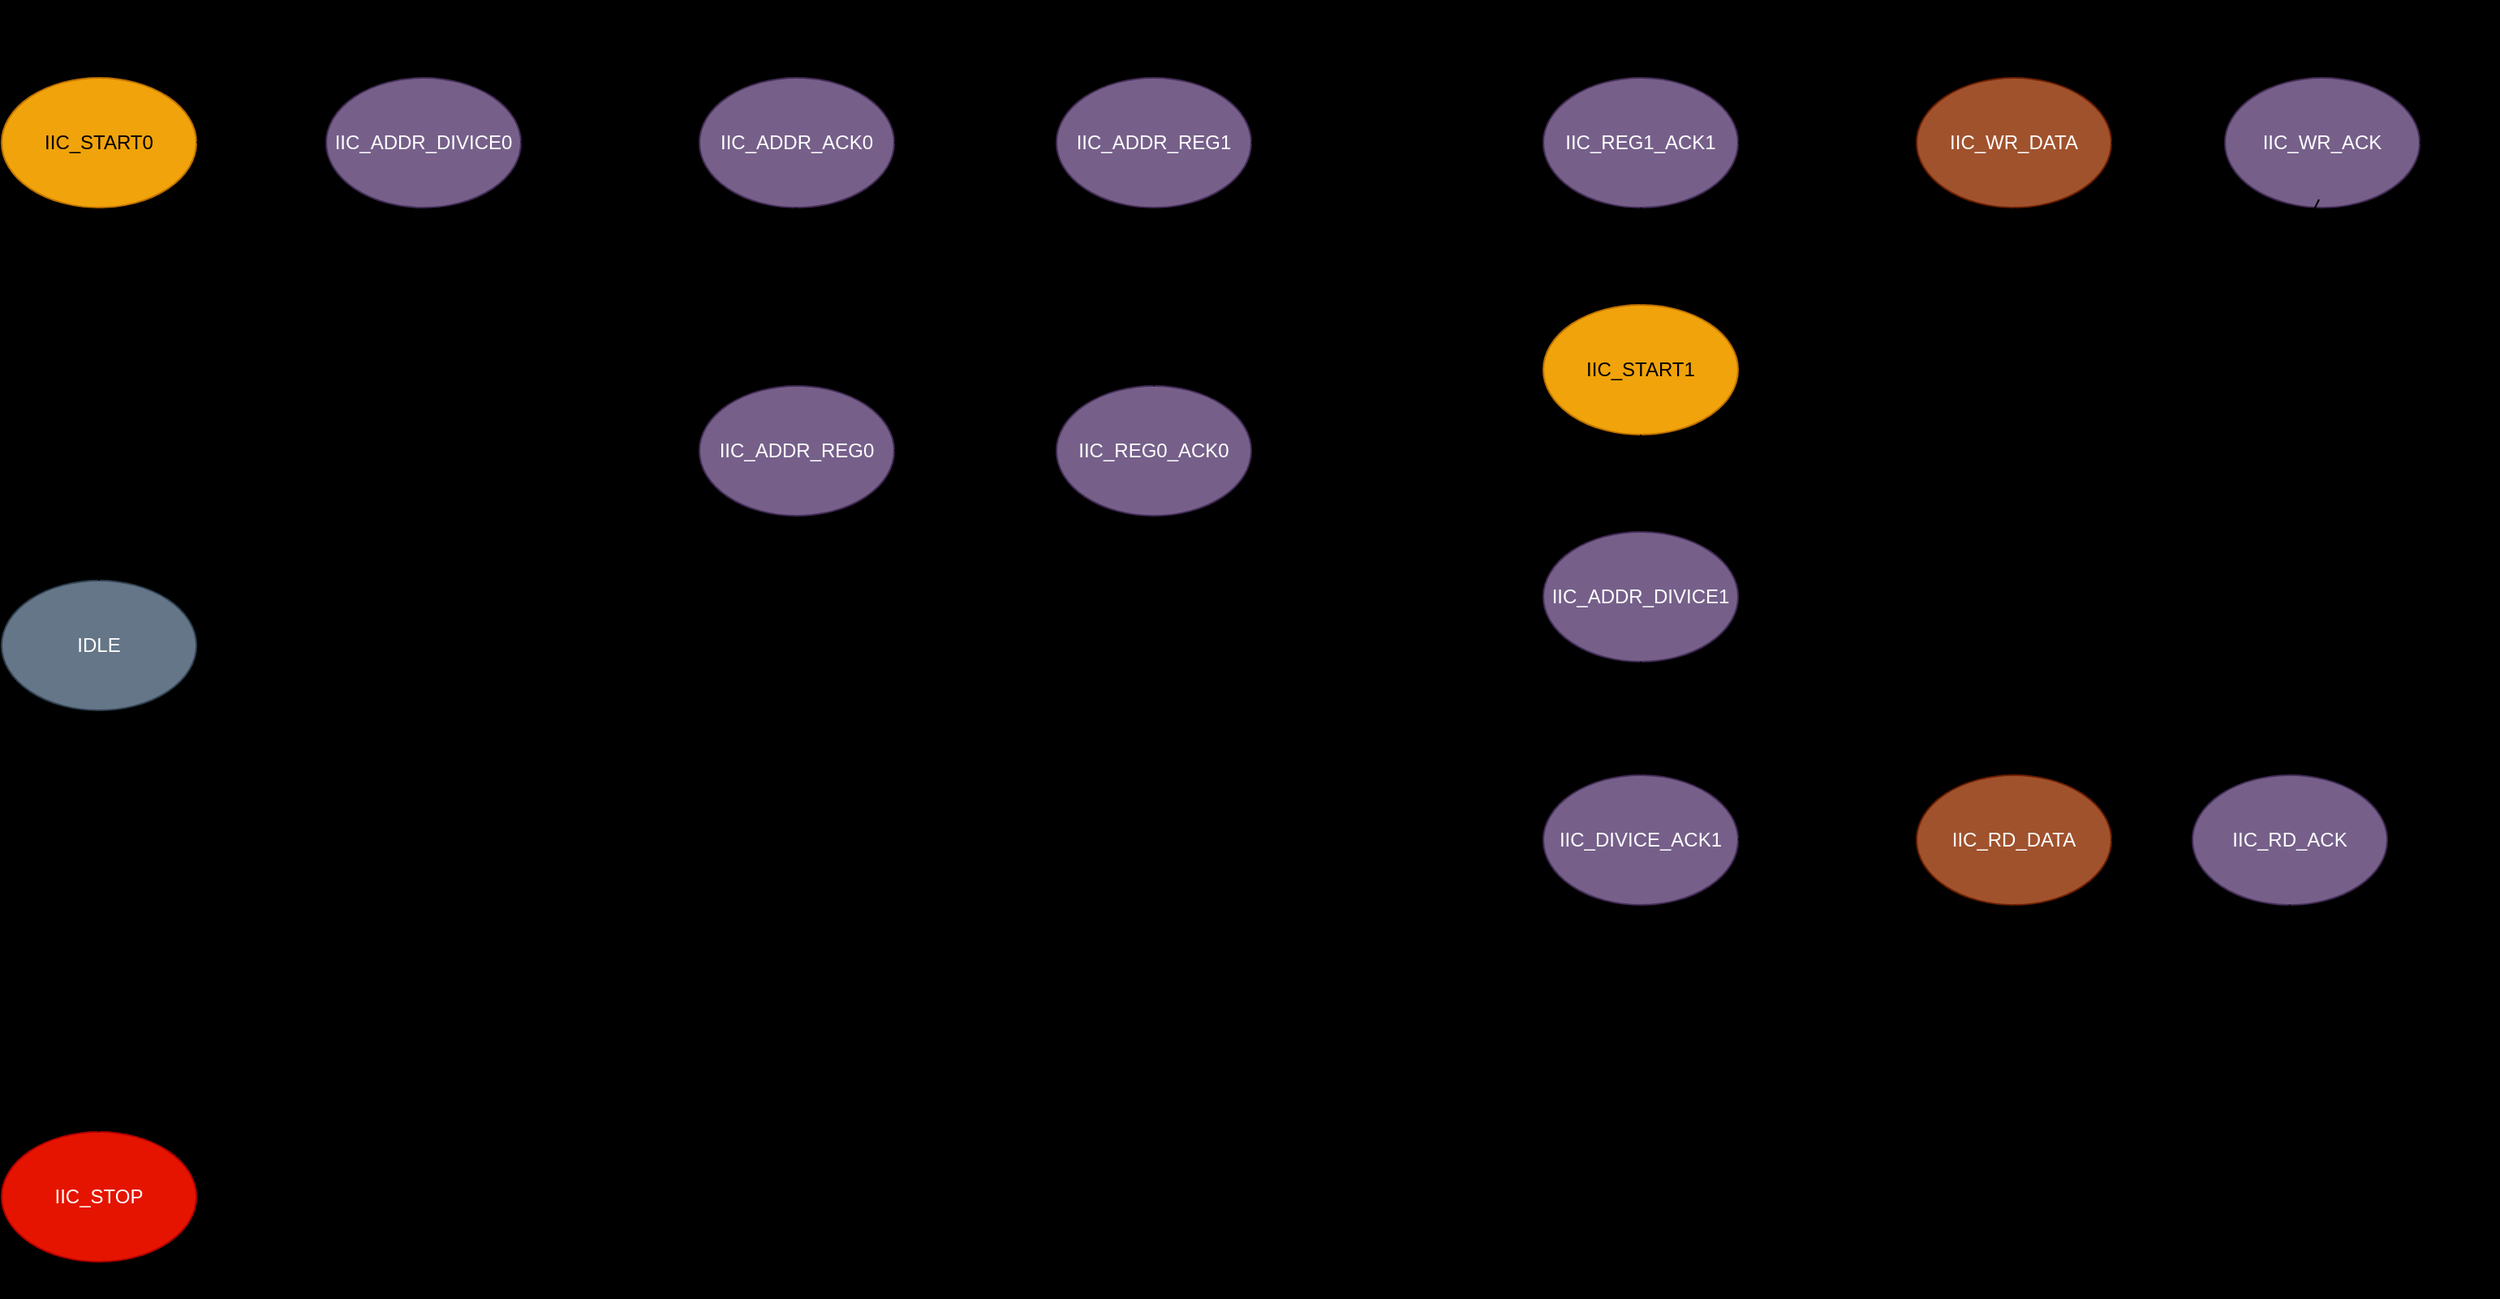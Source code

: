 <mxfile>
    <diagram id="x-2CcexpQqPS9A-1McZg" name="第 1 页">
        <mxGraphModel dx="1047" dy="732" grid="0" gridSize="10" guides="1" tooltips="1" connect="1" arrows="1" fold="1" page="1" pageScale="1" pageWidth="1654" pageHeight="1169" background="#000000" math="0" shadow="0">
            <root>
                <mxCell id="0"/>
                <mxCell id="1" parent="0"/>
                <mxCell id="2" value="IDLE" style="ellipse;whiteSpace=wrap;html=1;fillColor=#647687;fontColor=#ffffff;strokeColor=#314354;" parent="1" vertex="1">
                    <mxGeometry x="30" y="430" width="120" height="80" as="geometry"/>
                </mxCell>
                <mxCell id="3" value="IIC_START0" style="ellipse;whiteSpace=wrap;html=1;fillColor=#f0a30a;fontColor=#000000;strokeColor=#BD7000;" parent="1" vertex="1">
                    <mxGeometry x="30" y="120" width="120" height="80" as="geometry"/>
                </mxCell>
                <mxCell id="4" value="IIC_ADDR_DIVICE0" style="ellipse;whiteSpace=wrap;html=1;fillColor=#76608a;fontColor=#ffffff;strokeColor=#432D57;" parent="1" vertex="1">
                    <mxGeometry x="230" y="120" width="120" height="80" as="geometry"/>
                </mxCell>
                <mxCell id="5" value="IIC_ADDR_ACK0" style="ellipse;whiteSpace=wrap;html=1;fillColor=#76608a;fontColor=#ffffff;strokeColor=#432D57;" parent="1" vertex="1">
                    <mxGeometry x="460" y="120" width="120" height="80" as="geometry"/>
                </mxCell>
                <mxCell id="6" value="IIC_ADDR_REG0" style="ellipse;whiteSpace=wrap;html=1;fillColor=#76608a;fontColor=#ffffff;strokeColor=#432D57;" parent="1" vertex="1">
                    <mxGeometry x="460" y="310" width="120" height="80" as="geometry"/>
                </mxCell>
                <mxCell id="7" value="IIC_REG0_ACK0" style="ellipse;whiteSpace=wrap;html=1;fillColor=#76608a;fontColor=#ffffff;strokeColor=#432D57;" parent="1" vertex="1">
                    <mxGeometry x="680" y="310" width="120" height="80" as="geometry"/>
                </mxCell>
                <mxCell id="8" value="IIC_ADDR_REG1" style="ellipse;whiteSpace=wrap;html=1;fillColor=#76608a;fontColor=#ffffff;strokeColor=#432D57;" parent="1" vertex="1">
                    <mxGeometry x="680" y="120" width="120" height="80" as="geometry"/>
                </mxCell>
                <mxCell id="9" value="IIC_REG1_ACK1" style="ellipse;whiteSpace=wrap;html=1;fillColor=#76608a;fontColor=#ffffff;strokeColor=#432D57;" parent="1" vertex="1">
                    <mxGeometry x="980" y="120" width="120" height="80" as="geometry"/>
                </mxCell>
                <mxCell id="10" value="IIC_START1" style="ellipse;whiteSpace=wrap;html=1;fillColor=#f0a30a;fontColor=#000000;strokeColor=#BD7000;" parent="1" vertex="1">
                    <mxGeometry x="980" y="260" width="120" height="80" as="geometry"/>
                </mxCell>
                <mxCell id="11" value="IIC_WR_DATA" style="ellipse;whiteSpace=wrap;html=1;fillColor=#a0522d;strokeColor=#6D1F00;fontColor=#ffffff;" parent="1" vertex="1">
                    <mxGeometry x="1210" y="120" width="120" height="80" as="geometry"/>
                </mxCell>
                <mxCell id="12" value="IIC_WR_ACK" style="ellipse;whiteSpace=wrap;html=1;fillColor=#76608a;fontColor=#ffffff;strokeColor=#432D57;" parent="1" vertex="1">
                    <mxGeometry x="1400" y="120" width="120" height="80" as="geometry"/>
                </mxCell>
                <mxCell id="13" value="IIC_ADDR_DIVICE1" style="ellipse;whiteSpace=wrap;html=1;fillColor=#76608a;fontColor=#ffffff;strokeColor=#432D57;" parent="1" vertex="1">
                    <mxGeometry x="980" y="400" width="120" height="80" as="geometry"/>
                </mxCell>
                <mxCell id="14" value="IIC_DIVICE_ACK1" style="ellipse;whiteSpace=wrap;html=1;fillColor=#76608a;fontColor=#ffffff;strokeColor=#432D57;" parent="1" vertex="1">
                    <mxGeometry x="980" y="550" width="120" height="80" as="geometry"/>
                </mxCell>
                <mxCell id="15" value="IIC_RD_DATA" style="ellipse;whiteSpace=wrap;html=1;fillColor=#a0522d;strokeColor=#6D1F00;fontColor=#ffffff;" parent="1" vertex="1">
                    <mxGeometry x="1210" y="550" width="120" height="80" as="geometry"/>
                </mxCell>
                <mxCell id="16" value="IIC_RD_ACK" style="ellipse;whiteSpace=wrap;html=1;fillColor=#76608a;fontColor=#ffffff;strokeColor=#432D57;" parent="1" vertex="1">
                    <mxGeometry x="1380" y="550" width="120" height="80" as="geometry"/>
                </mxCell>
                <mxCell id="17" value="IIC_STOP" style="ellipse;whiteSpace=wrap;html=1;fillColor=#e51400;fontColor=#ffffff;strokeColor=#B20000;" parent="1" vertex="1">
                    <mxGeometry x="30" y="770" width="120" height="80" as="geometry"/>
                </mxCell>
                <mxCell id="20" value="" style="endArrow=classic;html=1;entryX=0;entryY=0.5;entryDx=0;entryDy=0;" parent="1" target="4" edge="1">
                    <mxGeometry width="50" height="50" relative="1" as="geometry">
                        <mxPoint x="150" y="159.71" as="sourcePoint"/>
                        <mxPoint x="210" y="159.71" as="targetPoint"/>
                        <Array as="points">
                            <mxPoint x="180" y="159.71"/>
                            <mxPoint x="190" y="159.71"/>
                        </Array>
                    </mxGeometry>
                </mxCell>
                <mxCell id="21" value="" style="endArrow=classic;html=1;entryX=0;entryY=0.5;entryDx=0;entryDy=0;" parent="1" target="5" edge="1">
                    <mxGeometry width="50" height="50" relative="1" as="geometry">
                        <mxPoint x="350" y="159.64" as="sourcePoint"/>
                        <mxPoint x="410" y="159.64" as="targetPoint"/>
                        <Array as="points">
                            <mxPoint x="380" y="159.64"/>
                            <mxPoint x="390" y="159.64"/>
                        </Array>
                    </mxGeometry>
                </mxCell>
                <mxCell id="22" value="" style="endArrow=classic;html=1;" parent="1" target="6" edge="1">
                    <mxGeometry width="50" height="50" relative="1" as="geometry">
                        <mxPoint x="519.71" y="200" as="sourcePoint"/>
                        <mxPoint x="519.71" y="260.36" as="targetPoint"/>
                        <Array as="points">
                            <mxPoint x="519.71" y="230.36"/>
                        </Array>
                    </mxGeometry>
                </mxCell>
                <mxCell id="23" value="" style="endArrow=classic;html=1;entryX=0;entryY=0.5;entryDx=0;entryDy=0;" parent="1" target="7" edge="1">
                    <mxGeometry width="50" height="50" relative="1" as="geometry">
                        <mxPoint x="580" y="349.79" as="sourcePoint"/>
                        <mxPoint x="660" y="350" as="targetPoint"/>
                        <Array as="points">
                            <mxPoint x="610" y="349.79"/>
                            <mxPoint x="620" y="349.79"/>
                        </Array>
                    </mxGeometry>
                </mxCell>
                <mxCell id="24" value="" style="endArrow=classic;html=1;entryX=0.5;entryY=1;entryDx=0;entryDy=0;exitX=0.5;exitY=0;exitDx=0;exitDy=0;" parent="1" source="7" target="8" edge="1">
                    <mxGeometry width="50" height="50" relative="1" as="geometry">
                        <mxPoint x="670" y="270" as="sourcePoint"/>
                        <mxPoint x="720" y="220" as="targetPoint"/>
                    </mxGeometry>
                </mxCell>
                <mxCell id="25" value="" style="endArrow=classic;html=1;exitX=1;exitY=0.5;exitDx=0;exitDy=0;entryX=0;entryY=0.5;entryDx=0;entryDy=0;" parent="1" source="5" target="8" edge="1">
                    <mxGeometry width="50" height="50" relative="1" as="geometry">
                        <mxPoint x="610" y="240" as="sourcePoint"/>
                        <mxPoint x="660" y="190" as="targetPoint"/>
                    </mxGeometry>
                </mxCell>
                <mxCell id="26" value="" style="endArrow=classic;html=1;exitX=1;exitY=0.5;exitDx=0;exitDy=0;entryX=0;entryY=0.5;entryDx=0;entryDy=0;" parent="1" source="8" target="9" edge="1">
                    <mxGeometry width="50" height="50" relative="1" as="geometry">
                        <mxPoint x="810" y="250" as="sourcePoint"/>
                        <mxPoint x="860" y="200" as="targetPoint"/>
                    </mxGeometry>
                </mxCell>
                <mxCell id="27" value="" style="endArrow=classic;html=1;exitX=0.5;exitY=1;exitDx=0;exitDy=0;entryX=0.5;entryY=0;entryDx=0;entryDy=0;" parent="1" source="9" target="10" edge="1">
                    <mxGeometry width="50" height="50" relative="1" as="geometry">
                        <mxPoint x="910" y="280" as="sourcePoint"/>
                        <mxPoint x="960" y="230" as="targetPoint"/>
                    </mxGeometry>
                </mxCell>
                <mxCell id="28" value="" style="endArrow=classic;html=1;exitX=0.5;exitY=1;exitDx=0;exitDy=0;entryX=0.5;entryY=0;entryDx=0;entryDy=0;" parent="1" source="10" target="13" edge="1">
                    <mxGeometry width="50" height="50" relative="1" as="geometry">
                        <mxPoint x="900" y="360" as="sourcePoint"/>
                        <mxPoint x="950" y="310" as="targetPoint"/>
                    </mxGeometry>
                </mxCell>
                <mxCell id="29" value="" style="endArrow=classic;html=1;exitX=1;exitY=0.5;exitDx=0;exitDy=0;" parent="1" source="9" target="11" edge="1">
                    <mxGeometry width="50" height="50" relative="1" as="geometry">
                        <mxPoint x="1200" y="300" as="sourcePoint"/>
                        <mxPoint x="1250" y="250" as="targetPoint"/>
                    </mxGeometry>
                </mxCell>
                <mxCell id="30" value="" style="endArrow=classic;html=1;exitX=1;exitY=0.5;exitDx=0;exitDy=0;entryX=0;entryY=0.5;entryDx=0;entryDy=0;" parent="1" source="11" target="12" edge="1">
                    <mxGeometry width="50" height="50" relative="1" as="geometry">
                        <mxPoint x="1250" y="330" as="sourcePoint"/>
                        <mxPoint x="1300" y="280" as="targetPoint"/>
                    </mxGeometry>
                </mxCell>
                <mxCell id="31" value="" style="endArrow=classic;html=1;exitX=0.5;exitY=1;exitDx=0;exitDy=0;" parent="1" source="13" edge="1">
                    <mxGeometry width="50" height="50" relative="1" as="geometry">
                        <mxPoint x="850" y="560" as="sourcePoint"/>
                        <mxPoint x="1040" y="550" as="targetPoint"/>
                    </mxGeometry>
                </mxCell>
                <mxCell id="32" value="" style="endArrow=classic;html=1;entryX=0;entryY=0.5;entryDx=0;entryDy=0;" parent="1" target="15" edge="1">
                    <mxGeometry width="50" height="50" relative="1" as="geometry">
                        <mxPoint x="1100" y="589.76" as="sourcePoint"/>
                        <mxPoint x="1160" y="589.76" as="targetPoint"/>
                    </mxGeometry>
                </mxCell>
                <mxCell id="33" value="" style="endArrow=classic;html=1;exitX=1;exitY=0.5;exitDx=0;exitDy=0;" parent="1" source="15" edge="1">
                    <mxGeometry width="50" height="50" relative="1" as="geometry">
                        <mxPoint x="660" y="440" as="sourcePoint"/>
                        <mxPoint x="1380" y="590" as="targetPoint"/>
                    </mxGeometry>
                </mxCell>
                <mxCell id="36" value="" style="endArrow=classic;html=1;entryX=0.5;entryY=1;entryDx=0;entryDy=0;" parent="1" target="3" edge="1">
                    <mxGeometry width="50" height="50" relative="1" as="geometry">
                        <mxPoint x="90" y="430" as="sourcePoint"/>
                        <mxPoint x="80" y="290" as="targetPoint"/>
                    </mxGeometry>
                </mxCell>
                <mxCell id="37" value="" style="endArrow=classic;html=1;exitX=0.5;exitY=0;exitDx=0;exitDy=0;entryX=0.5;entryY=1;entryDx=0;entryDy=0;" parent="1" source="17" target="2" edge="1">
                    <mxGeometry width="50" height="50" relative="1" as="geometry">
                        <mxPoint x="190" y="760" as="sourcePoint"/>
                        <mxPoint x="250" y="530" as="targetPoint"/>
                    </mxGeometry>
                </mxCell>
                <mxCell id="38" value="" style="endArrow=classic;html=1;exitX=0.5;exitY=1;exitDx=0;exitDy=0;" parent="1" source="16" edge="1">
                    <mxGeometry width="50" height="50" relative="1" as="geometry">
                        <mxPoint x="1080" y="750" as="sourcePoint"/>
                        <mxPoint x="150" y="800" as="targetPoint"/>
                        <Array as="points">
                            <mxPoint x="1440" y="800"/>
                        </Array>
                    </mxGeometry>
                </mxCell>
                <mxCell id="39" value="" style="endArrow=classic;html=1;exitX=1;exitY=0.5;exitDx=0;exitDy=0;" parent="1" source="12" edge="1">
                    <mxGeometry width="50" height="50" relative="1" as="geometry">
                        <mxPoint x="1260" y="910" as="sourcePoint"/>
                        <mxPoint x="150" y="820" as="targetPoint"/>
                        <Array as="points">
                            <mxPoint x="1560" y="160"/>
                            <mxPoint x="1560" y="480"/>
                            <mxPoint x="1560" y="820"/>
                            <mxPoint x="180" y="820"/>
                        </Array>
                    </mxGeometry>
                </mxCell>
                <mxCell id="40" value="cnt_div == CLK_DIV - 1" style="text;html=1;align=center;verticalAlign=middle;resizable=0;points=[];autosize=1;strokeColor=none;fillColor=none;" parent="1" vertex="1">
                    <mxGeometry x="100" y="82" width="150" height="30" as="geometry"/>
                </mxCell>
                <mxCell id="41" value="cnt_div == CLK_DIV - 1&amp;nbsp; &amp;nbsp; &amp;nbsp; &amp;nbsp; &amp;nbsp; &amp;nbsp; &amp;nbsp; &amp;nbsp; &amp;nbsp;&amp;amp;&amp;amp;&lt;br&gt;cnt_bit == ADDR_DIVICE_WIDTH - 1" style="text;html=1;align=center;verticalAlign=middle;resizable=0;points=[];autosize=1;strokeColor=none;fillColor=none;" parent="1" vertex="1">
                    <mxGeometry x="300" y="77" width="220" height="40" as="geometry"/>
                </mxCell>
                <mxCell id="42" value="&amp;nbsp; &amp;nbsp;cnt_div == CLK_DIV - 1&amp;amp;&amp;amp;&amp;nbsp;&lt;br&gt;byte_number_reg == 2" style="text;html=1;align=center;verticalAlign=middle;resizable=0;points=[];autosize=1;strokeColor=none;fillColor=none;" parent="1" vertex="1">
                    <mxGeometry x="340" y="240" width="180" height="40" as="geometry"/>
                </mxCell>
                <mxCell id="44" value="&amp;nbsp; &amp;nbsp; &amp;nbsp; &amp;nbsp; cnt_div == CLK_DIV - 1 &amp;amp;&amp;amp;&amp;nbsp;&lt;br&gt;byte_number_reg == 1" style="text;html=1;align=center;verticalAlign=middle;resizable=0;points=[];autosize=1;strokeColor=none;fillColor=none;" parent="1" vertex="1">
                    <mxGeometry x="545" y="72" width="200" height="40" as="geometry"/>
                </mxCell>
                <mxCell id="45" value="cnt_div == CLK_DIV - 1&amp;nbsp; &amp;nbsp; &amp;nbsp; &amp;nbsp; &amp;nbsp; &amp;nbsp; &amp;nbsp; &amp;nbsp; &amp;nbsp;&amp;amp;&amp;amp;&lt;br&gt;cnt_bit == ADDR_DIVICE_WIDTH - 1" style="text;html=1;align=center;verticalAlign=middle;resizable=0;points=[];autosize=1;strokeColor=none;fillColor=none;" parent="1" vertex="1">
                    <mxGeometry x="510" y="410" width="220" height="40" as="geometry"/>
                </mxCell>
                <mxCell id="46" value="cnt_div == CLK_DIV - 1&amp;nbsp; &amp;nbsp; &amp;nbsp; &amp;nbsp; &amp;nbsp; &amp;nbsp; &amp;nbsp; &amp;nbsp; &amp;nbsp;&amp;amp;&amp;amp;&lt;br&gt;cnt_bit == ADDR_DIVICE_WIDTH - 1" style="text;html=1;align=center;verticalAlign=middle;resizable=0;points=[];autosize=1;strokeColor=none;fillColor=none;" parent="1" vertex="1">
                    <mxGeometry x="775" y="72" width="220" height="40" as="geometry"/>
                </mxCell>
                <mxCell id="47" value="cnt_div == CLK_DIV - 1" style="text;html=1;align=center;verticalAlign=middle;resizable=0;points=[];autosize=1;strokeColor=none;fillColor=none;" parent="1" vertex="1">
                    <mxGeometry x="752" y="240" width="150" height="30" as="geometry"/>
                </mxCell>
                <mxCell id="49" value="&amp;nbsp; &amp;nbsp; &amp;nbsp; &amp;nbsp; &amp;nbsp; &amp;nbsp; &amp;nbsp; &amp;nbsp; &amp;nbsp; &amp;nbsp; &amp;nbsp;cnt_div == CLK_DIV - 1 &amp;amp;&amp;amp;&amp;nbsp;&lt;br&gt;iic_mode == 0" style="text;html=1;align=center;verticalAlign=middle;resizable=0;points=[];autosize=1;strokeColor=none;fillColor=none;" parent="1" vertex="1">
                    <mxGeometry x="995" y="72" width="240" height="40" as="geometry"/>
                </mxCell>
                <mxCell id="50" value="cnt_div == CLK_DIV - 1&amp;nbsp; &amp;nbsp; &amp;amp;&amp;amp;&lt;br&gt;cnt_bit == DATA_WIDTH - 1" style="text;html=1;align=center;verticalAlign=middle;resizable=0;points=[];autosize=1;strokeColor=none;fillColor=none;" parent="1" vertex="1">
                    <mxGeometry x="1260" y="72" width="180" height="40" as="geometry"/>
                </mxCell>
                <mxCell id="52" value="cnt_div == CLK_DIV - 1" style="text;html=1;align=center;verticalAlign=middle;resizable=0;points=[];autosize=1;strokeColor=none;fillColor=none;" parent="1" vertex="1">
                    <mxGeometry x="1060" y="360" width="150" height="30" as="geometry"/>
                </mxCell>
                <mxCell id="53" value="cnt_div == CLK_DIV - 1&amp;nbsp; &amp;nbsp; &amp;nbsp; &amp;nbsp; &amp;nbsp; &amp;nbsp; &amp;nbsp; &amp;nbsp; &amp;nbsp;&amp;amp;&amp;amp;&lt;br&gt;cnt_bit == ADDR_DIVICE_WIDTH - 1" style="text;html=1;align=center;verticalAlign=middle;resizable=0;points=[];autosize=1;strokeColor=none;fillColor=none;" parent="1" vertex="1">
                    <mxGeometry x="810" y="500" width="220" height="40" as="geometry"/>
                </mxCell>
                <mxCell id="54" value="cnt_div == CLK_DIV - 1" style="text;html=1;align=center;verticalAlign=middle;resizable=0;points=[];autosize=1;strokeColor=none;fillColor=none;" parent="1" vertex="1">
                    <mxGeometry x="1070" y="520" width="150" height="30" as="geometry"/>
                </mxCell>
                <mxCell id="55" value="cnt_div == CLK_DIV - 1&amp;nbsp; &amp;nbsp; &amp;amp;&amp;amp;&lt;br&gt;cnt_bit == DATA_WIDTH - 1" style="text;html=1;align=center;verticalAlign=middle;resizable=0;points=[];autosize=1;strokeColor=none;fillColor=none;" parent="1" vertex="1">
                    <mxGeometry x="1270" y="508" width="180" height="40" as="geometry"/>
                </mxCell>
                <mxCell id="56" value="cnt_div == CLK_DIV - 1&amp;nbsp; &amp;nbsp; &amp;amp;&amp;amp;&lt;br&gt;cnt_bit == DATA_WIDTH - 1" style="text;html=1;align=center;verticalAlign=middle;resizable=0;points=[];autosize=1;strokeColor=none;fillColor=none;" parent="1" vertex="1">
                    <mxGeometry x="1253" y="744" width="180" height="40" as="geometry"/>
                </mxCell>
                <mxCell id="57" value="cnt_div == CLK_DIV - 1&amp;nbsp; &amp;nbsp; &amp;amp;&amp;amp;&lt;br&gt;cnt_bit == DATA_WIDTH - 1" style="text;html=1;align=center;verticalAlign=middle;resizable=0;points=[];autosize=1;strokeColor=none;fillColor=none;" parent="1" vertex="1">
                    <mxGeometry x="1260" y="832" width="180" height="40" as="geometry"/>
                </mxCell>
                <mxCell id="58" value="cnt_div == CLK_DIV - 1" style="text;html=1;align=center;verticalAlign=middle;resizable=0;points=[];autosize=1;strokeColor=none;fillColor=none;" parent="1" vertex="1">
                    <mxGeometry x="100" y="630" width="150" height="30" as="geometry"/>
                </mxCell>
                <mxCell id="59" value="req" style="text;html=1;align=center;verticalAlign=middle;resizable=0;points=[];autosize=1;strokeColor=none;fillColor=none;" parent="1" vertex="1">
                    <mxGeometry x="100" y="320" width="40" height="30" as="geometry"/>
                </mxCell>
                <mxCell id="60" value="&amp;nbsp; &amp;nbsp; &amp;nbsp; &amp;nbsp; &amp;nbsp; &amp;nbsp; &amp;nbsp; &amp;nbsp; &amp;nbsp; &amp;nbsp; &amp;nbsp;cnt_div == CLK_DIV - 1 &amp;amp;&amp;amp;&amp;nbsp;&lt;br&gt;iic_mode == 1" style="text;html=1;align=center;verticalAlign=middle;resizable=0;points=[];autosize=1;strokeColor=none;fillColor=none;" parent="1" vertex="1">
                    <mxGeometry x="990" y="200" width="240" height="40" as="geometry"/>
                </mxCell>
                <mxCell id="62" value="" style="curved=1;endArrow=classic;html=1;entryX=0.5;entryY=1;entryDx=0;entryDy=0;exitX=0.5;exitY=1;exitDx=0;exitDy=0;" parent="1" source="16" target="15" edge="1">
                    <mxGeometry width="50" height="50" relative="1" as="geometry">
                        <mxPoint x="1311" y="700" as="sourcePoint"/>
                        <mxPoint x="1361" y="650" as="targetPoint"/>
                        <Array as="points">
                            <mxPoint x="1414" y="674"/>
                            <mxPoint x="1311" y="675"/>
                        </Array>
                    </mxGeometry>
                </mxCell>
                <mxCell id="63" value="" style="curved=1;endArrow=classic;html=1;entryX=0.5;entryY=1;entryDx=0;entryDy=0;" parent="1" target="11" edge="1">
                    <mxGeometry width="50" height="50" relative="1" as="geometry">
                        <mxPoint x="1458" y="195" as="sourcePoint"/>
                        <mxPoint x="1290" y="202" as="targetPoint"/>
                        <Array as="points">
                            <mxPoint x="1434" y="246"/>
                            <mxPoint x="1321" y="252"/>
                        </Array>
                    </mxGeometry>
                </mxCell>
            </root>
        </mxGraphModel>
    </diagram>
</mxfile>